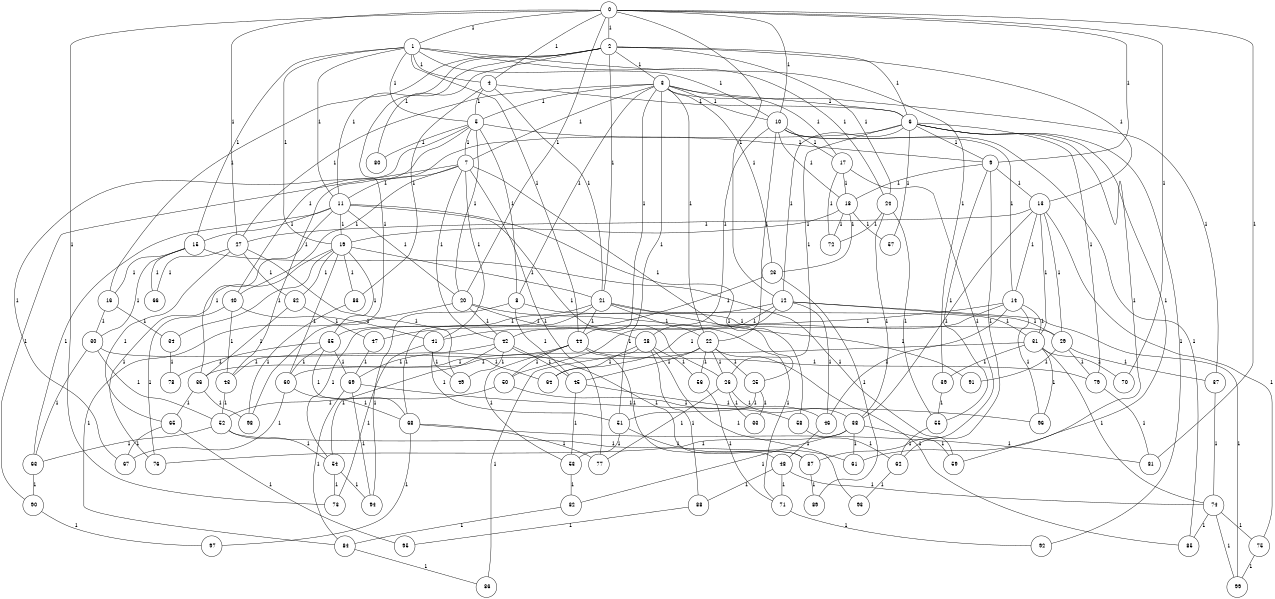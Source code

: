 graph G {
size="8.5,11;"
ratio = "expand;"
fixedsize="true;"
overlap="scale;"
node[shape=circle,width=.12,hight=.12,fontsize=12]
edge[fontsize=12]

0[label=" 0" color=black, pos="0.085326189,1.3971312!"];
1[label=" 1" color=black, pos="2.7942719,2.7666082!"];
2[label=" 2" color=black, pos="1.1700333,0.1113693!"];
3[label=" 3" color=black, pos="2.8886754,0.94065458!"];
4[label=" 4" color=black, pos="1.8821557,0.68601257!"];
5[label=" 5" color=black, pos="0.77165067,0.23664814!"];
6[label=" 6" color=black, pos="1.7931695,2.1716619!"];
7[label=" 7" color=black, pos="2.6534337,2.0519159!"];
8[label=" 8" color=black, pos="0.46652639,1.2296368!"];
9[label=" 9" color=black, pos="0.21785194,1.0264936!"];
10[label=" 10" color=black, pos="0.66495899,1.7305656!"];
11[label=" 11" color=black, pos="0.78234334,1.3298001!"];
12[label=" 12" color=black, pos="2.8640004,2.1272778!"];
13[label=" 13" color=black, pos="1.8601015,1.2862407!"];
14[label=" 14" color=black, pos="0.35783962,2.183238!"];
15[label=" 15" color=black, pos="1.9458568,0.7500332!"];
16[label=" 16" color=black, pos="0.68420097,1.6731815!"];
17[label=" 17" color=black, pos="2.975915,2.2899381!"];
18[label=" 18" color=black, pos="0.83753804,2.1945084!"];
19[label=" 19" color=black, pos="0.6917239,2.2843804!"];
20[label=" 20" color=black, pos="1.5401212,2.1913754!"];
21[label=" 21" color=black, pos="2.7755842,0.053493719!"];
22[label=" 22" color=black, pos="0.93551867,2.1446971!"];
23[label=" 23" color=black, pos="1.4718856,0.29375868!"];
24[label=" 24" color=black, pos="2.8744003,1.0581395!"];
25[label=" 25" color=black, pos="0.6666153,0.49118942!"];
26[label=" 26" color=black, pos="0.36858138,1.1240347!"];
27[label=" 27" color=black, pos="2.2100063,1.6160296!"];
28[label=" 28" color=black, pos="2.8200734,1.1503502!"];
29[label=" 29" color=black, pos="1.2850211,2.7290814!"];
30[label=" 30" color=black, pos="1.4405756,0.10191525!"];
31[label=" 31" color=black, pos="2.7685089,0.068547854!"];
32[label=" 32" color=black, pos="1.3626141,0.49322464!"];
33[label=" 33" color=black, pos="2.474765,1.5333827!"];
34[label=" 34" color=black, pos="0.67011186,2.9036517!"];
35[label=" 35" color=black, pos="0.065832588,2.6302456!"];
36[label=" 36" color=black, pos="1.3270863,2.4815636!"];
37[label=" 37" color=black, pos="1.9844396,1.8326471!"];
38[label=" 38" color=black, pos="0.084423647,1.3374765!"];
39[label=" 39" color=black, pos="1.3302363,0.49584183!"];
40[label=" 40" color=black, pos="0.5327117,1.7220798!"];
41[label=" 41" color=black, pos="1.9734805,1.8508231!"];
42[label=" 42" color=black, pos="2.91288,2.5237105!"];
43[label=" 43" color=black, pos="2.2741561,0.86461858!"];
44[label=" 44" color=black, pos="2.9345519,0.21334972!"];
45[label=" 45" color=black, pos="2.5568272,1.3440067!"];
46[label=" 46" color=black, pos="2.9805592,0.49418346!"];
47[label=" 47" color=black, pos="1.0875075,0.0036459817!"];
48[label=" 48" color=black, pos="1.9790918,0.62769595!"];
49[label=" 49" color=black, pos="1.9811884,2.5961647!"];
50[label=" 50" color=black, pos="2.2329939,1.8727809!"];
51[label=" 51" color=black, pos="0.27383133,2.1083923!"];
52[label=" 52" color=black, pos="2.0835817,0.12737471!"];
53[label=" 53" color=black, pos="0.36773885,1.2816598!"];
54[label=" 54" color=black, pos="1.1528646,1.6590937!"];
55[label=" 55" color=black, pos="0.76586859,0.86059138!"];
56[label=" 56" color=black, pos="0.38846544,0.69753264!"];
57[label=" 57" color=black, pos="1.9668064,0.26372215!"];
58[label=" 58" color=black, pos="0.41357251,2.7069502!"];
59[label=" 59" color=black, pos="0.87390258,0.89578705!"];
60[label=" 60" color=black, pos="0.13708446,1.5978932!"];
61[label=" 61" color=black, pos="2.4945432,0.8531214!"];
62[label=" 62" color=black, pos="1.6553963,2.88778!"];
63[label=" 63" color=black, pos="0.1749547,2.1662253!"];
64[label=" 64" color=black, pos="1.2366587,0.93307395!"];
65[label=" 65" color=black, pos="0.15745521,1.4032653!"];
66[label=" 66" color=black, pos="2.3332992,2.2584316!"];
67[label=" 67" color=black, pos="2.925558,0.16468602!"];
68[label=" 68" color=black, pos="2.1773804,0.56746576!"];
69[label=" 69" color=black, pos="1.6421323,1.3193314!"];
70[label=" 70" color=black, pos="1.9328022,0.71879351!"];
71[label=" 71" color=black, pos="0.95548275,1.6711771!"];
72[label=" 72" color=black, pos="2.7487767,0.39560654!"];
73[label=" 73" color=black, pos="2.8010471,1.4772596!"];
74[label=" 74" color=black, pos="1.9090874,2.341548!"];
75[label=" 75" color=black, pos="0.88990975,1.8972879!"];
76[label=" 76" color=black, pos="2.2688133,0.73921367!"];
77[label=" 77" color=black, pos="0.88534082,1.2084742!"];
78[label=" 78" color=black, pos="0.26565644,1.9259!"];
79[label=" 79" color=black, pos="2.8122864,2.4132806!"];
80[label=" 80" color=black, pos="0.20132808,0.467295!"];
81[label=" 81" color=black, pos="0.60775907,0.13672149!"];
82[label=" 82" color=black, pos="1.6802457,1.3514919!"];
83[label=" 83" color=black, pos="0.98450358,1.6374456!"];
84[label=" 84" color=black, pos="1.7135335,1.1642624!"];
85[label=" 85" color=black, pos="2.4352043,0.41701731!"];
86[label=" 86" color=black, pos="0.30000424,1.922!"];
87[label=" 87" color=black, pos="1.9399944,1.6733538!"];
88[label=" 88" color=black, pos="2.1441678,0.14369764!"];
89[label=" 89" color=black, pos="0.085203401,2.2687733!"];
90[label=" 90" color=black, pos="1.7586886,1.3356046!"];
91[label=" 91" color=black, pos="0.86904506,2.9965091!"];
92[label=" 92" color=black, pos="0.34970951,1.1814528!"];
93[label=" 93" color=black, pos="1.5335081,0.48577462!"];
94[label=" 94" color=black, pos="1.9413874,0.94580302!"];
95[label=" 95" color=black, pos="0.74305518,1.0227042!"];
96[label=" 96" color=black, pos="0.75980564,2.6391498!"];
97[label=" 97" color=black, pos="0.44682093,0.61045818!"];
98[label=" 98" color=black, pos="1.5281884,2.9487018!"];
99[label=" 99" color=black, pos="2.9191131,0.97981196!"];
0--1[label="1"]
0--2[label="1"]
0--4[label="1"]
0--9[label="1"]
0--10[label="1"]
0--12[label="1"]
0--20[label="1"]
0--27[label="1"]
0--70[label="1"]
0--73[label="1"]
0--81[label="1"]
1--4[label="1"]
1--5[label="1"]
1--10[label="1"]
1--11[label="1"]
1--15[label="1"]
1--19[label="1"]
1--24[label="1"]
1--39[label="1"]
1--44[label="1"]
2--3[label="1"]
2--6[label="1"]
2--11[label="1"]
2--13[label="1"]
2--16[label="1"]
2--21[label="1"]
2--24[label="1"]
2--80[label="1"]
2--98[label="1"]
3--5[label="1"]
3--6[label="1"]
3--7[label="1"]
3--8[label="1"]
3--10[label="1"]
3--17[label="1"]
3--22[label="1"]
3--23[label="1"]
3--27[label="1"]
3--37[label="1"]
3--44[label="1"]
3--51[label="1"]
4--5[label="1"]
4--6[label="1"]
4--21[label="1"]
4--83[label="1"]
5--7[label="1"]
5--8[label="1"]
5--9[label="1"]
5--20[label="1"]
5--40[label="1"]
5--67[label="1"]
5--80[label="1"]
6--9[label="1"]
6--12[label="1"]
6--26[label="1"]
6--43[label="1"]
6--57[label="1"]
6--59[label="1"]
6--61[label="1"]
6--79[label="1"]
6--92[label="1"]
7--11[label="1"]
7--25[label="1"]
7--40[label="1"]
7--41[label="1"]
7--42[label="1"]
7--77[label="1"]
7--90[label="1"]
8--29[label="1"]
8--45[label="1"]
8--94[label="1"]
9--13[label="1"]
9--18[label="1"]
9--55[label="1"]
9--62[label="1"]
10--14[label="1"]
10--17[label="1"]
10--18[label="1"]
10--22[label="1"]
10--28[label="1"]
10--85[label="1"]
11--15[label="1"]
11--19[label="1"]
11--20[label="1"]
11--26[label="1"]
11--36[label="1"]
11--58[label="1"]
11--63[label="1"]
12--29[label="1"]
12--42[label="1"]
12--46[label="1"]
12--50[label="1"]
12--54[label="1"]
12--99[label="1"]
13--14[label="1"]
13--27[label="1"]
13--29[label="1"]
13--31[label="1"]
13--38[label="1"]
13--75[label="1"]
14--31[label="1"]
14--46[label="1"]
14--47[label="1"]
14--64[label="1"]
14--96[label="1"]
15--16[label="1"]
15--30[label="1"]
15--59[label="1"]
15--66[label="1"]
16--30[label="1"]
16--34[label="1"]
17--18[label="1"]
17--72[label="1"]
17--87[label="1"]
18--19[label="1"]
18--23[label="1"]
18--57[label="1"]
18--72[label="1"]
19--21[label="1"]
19--32[label="1"]
19--34[label="1"]
19--35[label="1"]
19--60[label="1"]
19--76[label="1"]
19--83[label="1"]
20--28[label="1"]
20--42[label="1"]
20--71[label="1"]
20--84[label="1"]
21--22[label="1"]
21--31[label="1"]
21--35[label="1"]
21--44[label="1"]
21--68[label="1"]
21--91[label="1"]
22--25[label="1"]
22--26[label="1"]
22--45[label="1"]
22--56[label="1"]
22--60[label="1"]
22--85[label="1"]
23--41[label="1"]
23--89[label="1"]
24--38[label="1"]
24--55[label="1"]
24--72[label="1"]
25--33[label="1"]
25--51[label="1"]
26--33[label="1"]
26--38[label="1"]
26--77[label="1"]
27--32[label="1"]
27--49[label="1"]
27--65[label="1"]
27--66[label="1"]
28--56[label="1"]
28--64[label="1"]
28--86[label="1"]
28--88[label="1"]
28--93[label="1"]
29--37[label="1"]
29--79[label="1"]
29--91[label="1"]
30--52[label="1"]
30--63[label="1"]
30--64[label="1"]
31--36[label="1"]
31--39[label="1"]
31--70[label="1"]
31--74[label="1"]
31--96[label="1"]
32--36[label="1"]
32--47[label="1"]
34--78[label="1"]
35--60[label="1"]
35--68[label="1"]
35--69[label="1"]
35--78[label="1"]
36--65[label="1"]
36--98[label="1"]
37--74[label="1"]
38--59[label="1"]
38--61[label="1"]
38--76[label="1"]
38--82[label="1"]
39--55[label="1"]
40--41[label="1"]
40--43[label="1"]
40--76[label="1"]
41--49[label="1"]
41--51[label="1"]
41--73[label="1"]
42--43[label="1"]
42--45[label="1"]
42--49[label="1"]
42--54[label="1"]
42--87[label="1"]
43--52[label="1"]
44--48[label="1"]
44--50[label="1"]
44--53[label="1"]
44--69[label="1"]
44--79[label="1"]
45--46[label="1"]
45--53[label="1"]
46--48[label="1"]
47--69[label="1"]
48--71[label="1"]
48--74[label="1"]
48--88[label="1"]
50--52[label="1"]
50--58[label="1"]
51--53[label="1"]
51--61[label="1"]
52--54[label="1"]
52--63[label="1"]
52--87[label="1"]
53--82[label="1"]
54--73[label="1"]
54--94[label="1"]
55--62[label="1"]
56--71[label="1"]
58--62[label="1"]
60--67[label="1"]
60--68[label="1"]
62--93[label="1"]
63--90[label="1"]
65--67[label="1"]
65--95[label="1"]
68--77[label="1"]
68--81[label="1"]
68--97[label="1"]
69--84[label="1"]
69--94[label="1"]
69--96[label="1"]
71--92[label="1"]
74--75[label="1"]
74--85[label="1"]
74--99[label="1"]
75--99[label="1"]
79--81[label="1"]
82--84[label="1"]
83--98[label="1"]
84--86[label="1"]
87--89[label="1"]
88--95[label="1"]
90--97[label="1"]

}
